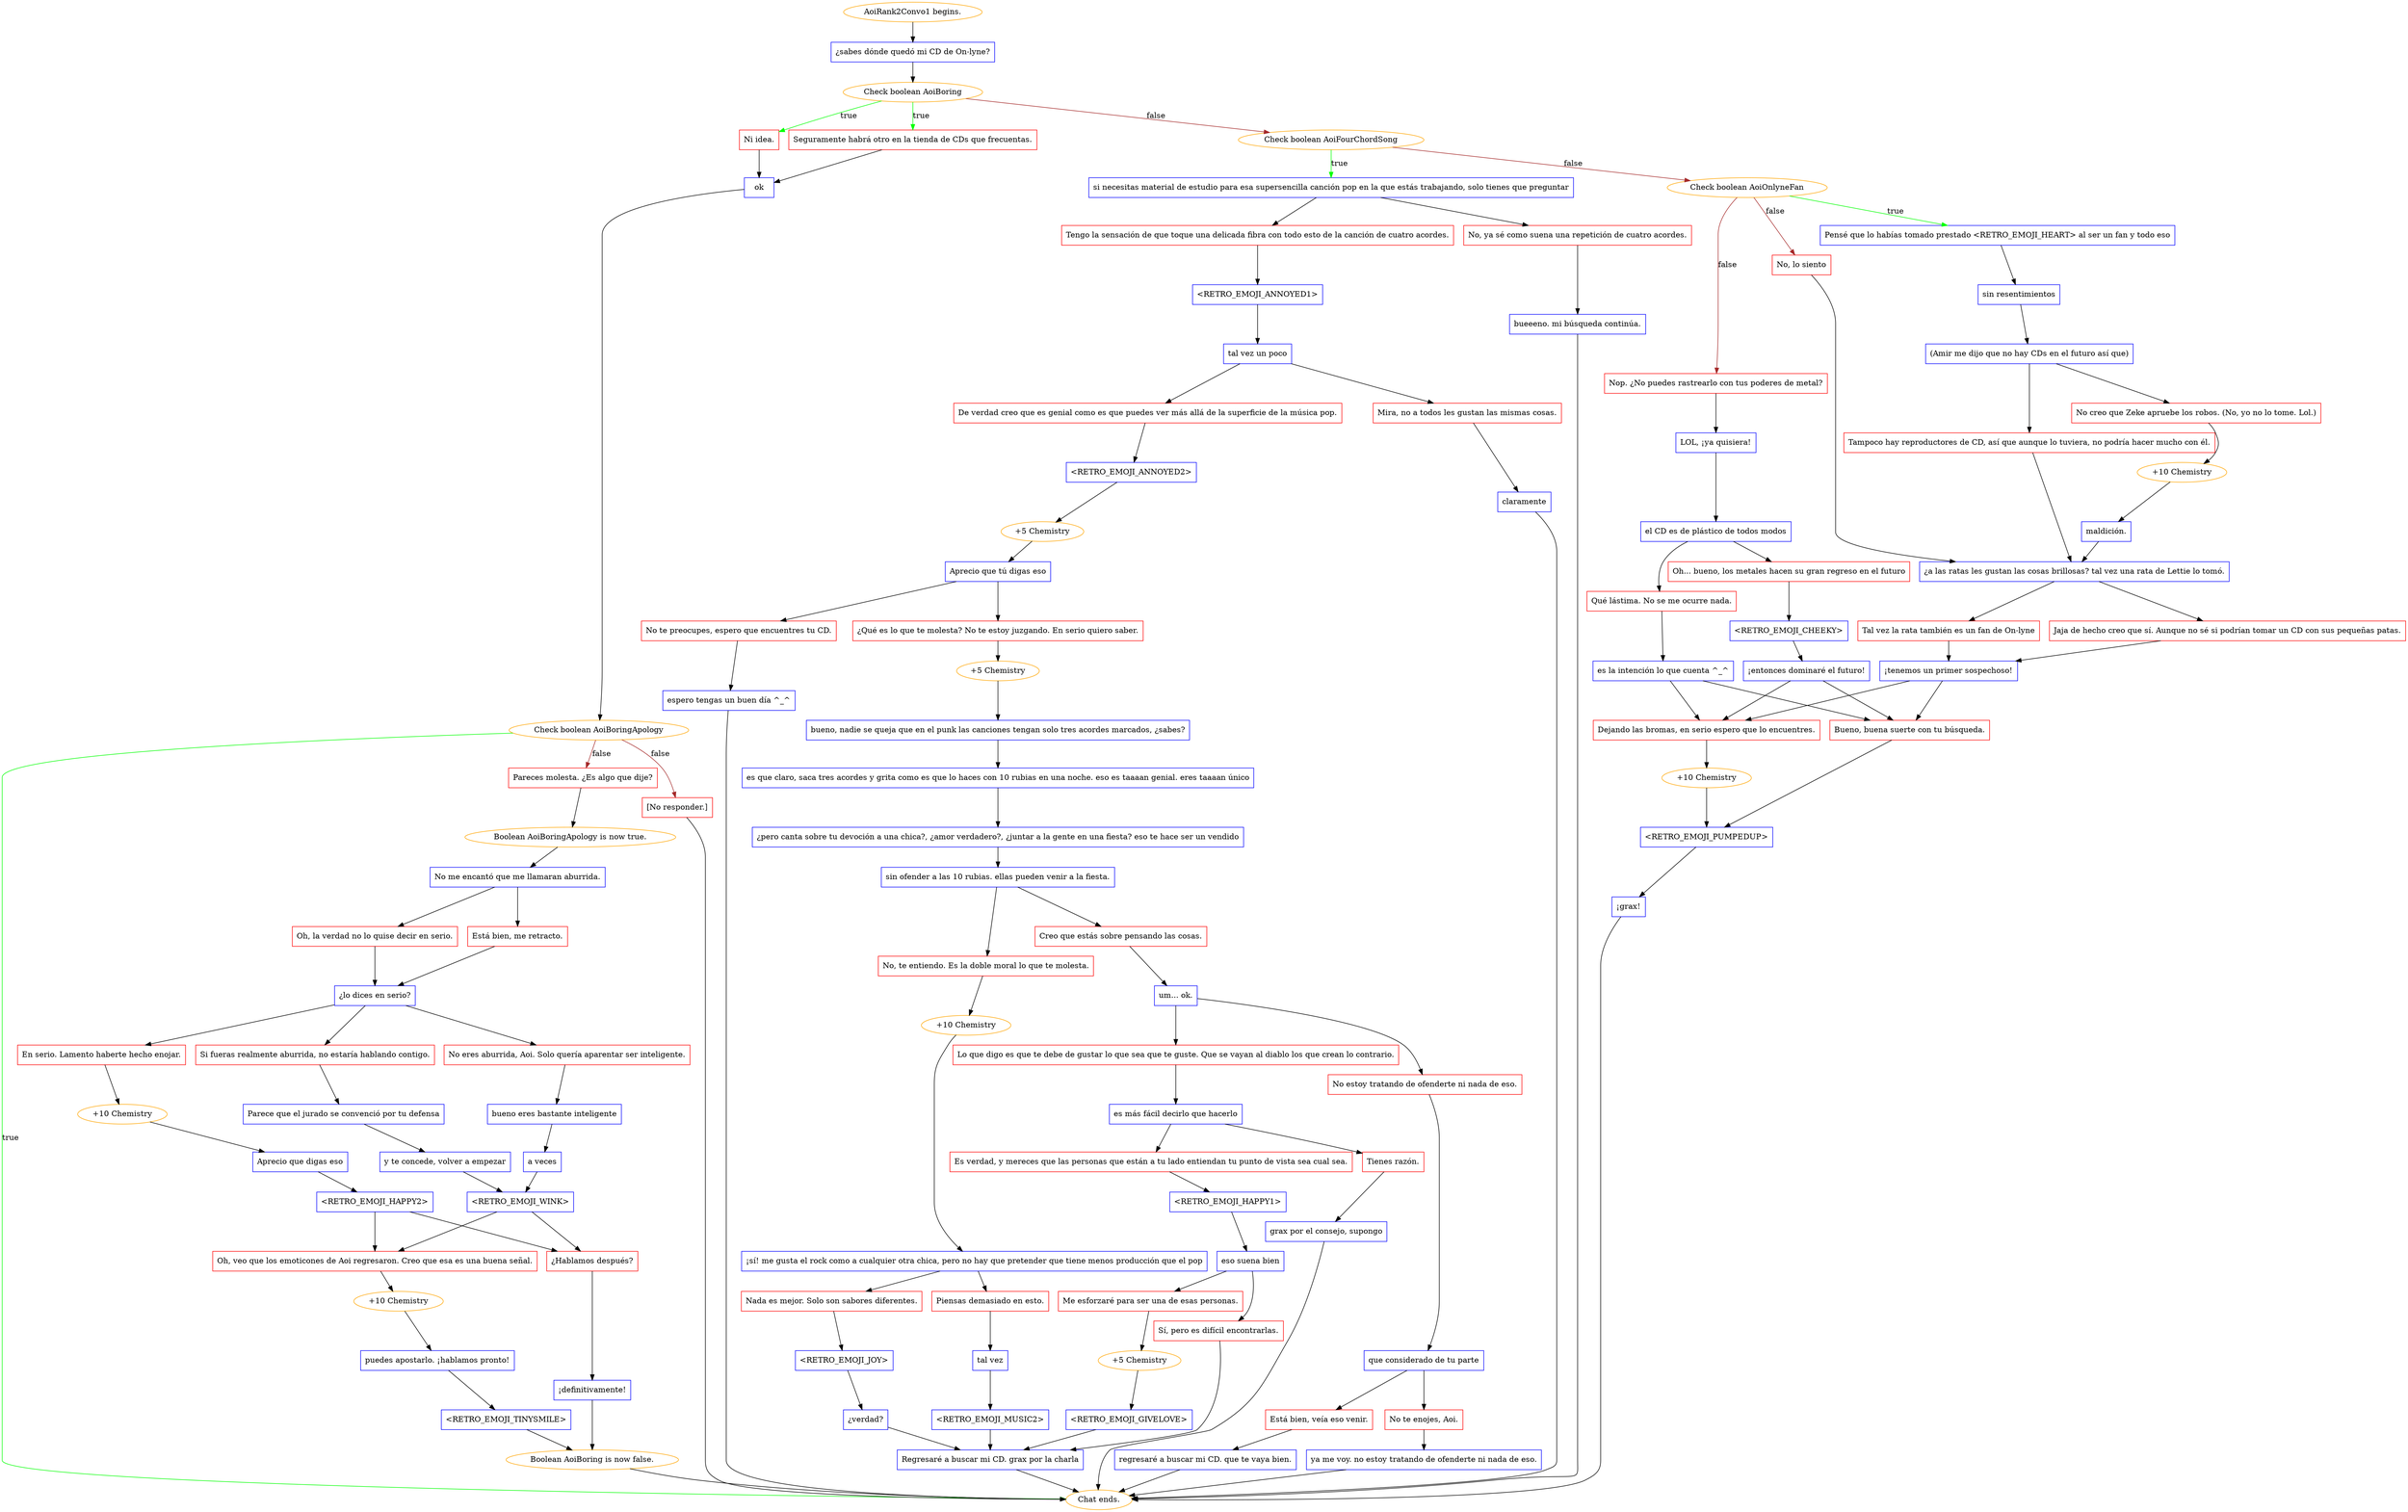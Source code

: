 digraph {
	"AoiRank2Convo1 begins." [color=orange];
		"AoiRank2Convo1 begins." -> j1230861835;
	j1230861835 [label="¿sabes dónde quedó mi CD de On-lyne?",shape=box,color=blue];
		j1230861835 -> j1816172345;
	j1816172345 [label="Check boolean AoiBoring",color=orange];
		j1816172345 -> j462898782 [label=true,color=green];
		j1816172345 -> j2512070574 [label=true,color=green];
		j1816172345 -> j1558244664 [label=false,color=brown];
	j462898782 [label="Ni idea.",shape=box,color=red];
		j462898782 -> j2072999900;
	j2512070574 [label="Seguramente habrá otro en la tienda de CDs que frecuentas.",shape=box,color=red];
		j2512070574 -> j2072999900;
	j1558244664 [label="Check boolean AoiFourChordSong",color=orange];
		j1558244664 -> j1903498741 [label=true,color=green];
		j1558244664 -> j482672680 [label=false,color=brown];
	j2072999900 [label="ok",shape=box,color=blue];
		j2072999900 -> j3516684951;
	j1903498741 [label="si necesitas material de estudio para esa supersencilla canción pop en la que estás trabajando, solo tienes que preguntar",shape=box,color=blue];
		j1903498741 -> j676533703;
		j1903498741 -> j883607636;
	j482672680 [label="Check boolean AoiOnlyneFan",color=orange];
		j482672680 -> j1900444900 [label=true,color=green];
		j482672680 -> j4244834014 [label=false,color=brown];
		j482672680 -> j1133315186 [label=false,color=brown];
	j3516684951 [label="Check boolean AoiBoringApology",color=orange];
		j3516684951 -> "Chat ends." [label=true,color=green];
		j3516684951 -> j976573895 [label=false,color=brown];
		j3516684951 -> j2967050643 [label=false,color=brown];
	j676533703 [label="Tengo la sensación de que toque una delicada fibra con todo esto de la canción de cuatro acordes.",shape=box,color=red];
		j676533703 -> j640609062;
	j883607636 [label="No, ya sé como suena una repetición de cuatro acordes.",shape=box,color=red];
		j883607636 -> j3008676619;
	j1900444900 [label="Pensé que lo habías tomado prestado <RETRO_EMOJI_HEART> al ser un fan y todo eso",shape=box,color=blue];
		j1900444900 -> j3935068835;
	j4244834014 [label="No, lo siento",shape=box,color=red];
		j4244834014 -> j1153396621;
	j1133315186 [label="Nop. ¿No puedes rastrearlo con tus poderes de metal?",shape=box,color=red];
		j1133315186 -> j677490111;
	"Chat ends." [color=orange];
	j976573895 [label="Pareces molesta. ¿Es algo que dije?",shape=box,color=red];
		j976573895 -> j3956611438;
	j2967050643 [label="[No responder.]",shape=box,color=red];
		j2967050643 -> "Chat ends.";
	j640609062 [label="<RETRO_EMOJI_ANNOYED1>",shape=box,color=blue];
		j640609062 -> j3200793287;
	j3008676619 [label="bueeeno. mi búsqueda continúa.",shape=box,color=blue];
		j3008676619 -> "Chat ends.";
	j3935068835 [label="sin resentimientos",shape=box,color=blue];
		j3935068835 -> j2520982240;
	j1153396621 [label="¿a las ratas les gustan las cosas brillosas? tal vez una rata de Lettie lo tomó.",shape=box,color=blue];
		j1153396621 -> j257121327;
		j1153396621 -> j1020177962;
	j677490111 [label="LOL, ¡ya quisiera!",shape=box,color=blue];
		j677490111 -> j2534272700;
	j3956611438 [label="Boolean AoiBoringApology is now true.",color=orange];
		j3956611438 -> j1559030185;
	j3200793287 [label="tal vez un poco",shape=box,color=blue];
		j3200793287 -> j1907937607;
		j3200793287 -> j2934394910;
	j2520982240 [label="(Amir me dijo que no hay CDs en el futuro así que)",shape=box,color=blue];
		j2520982240 -> j1116756516;
		j2520982240 -> j2109586282;
	j257121327 [label="Tal vez la rata también es un fan de On-lyne",shape=box,color=red];
		j257121327 -> j96920302;
	j1020177962 [label="Jaja de hecho creo que sí. Aunque no sé si podrían tomar un CD con sus pequeñas patas.",shape=box,color=red];
		j1020177962 -> j96920302;
	j2534272700 [label="el CD es de plástico de todos modos",shape=box,color=blue];
		j2534272700 -> j2039006828;
		j2534272700 -> j921882231;
	j1559030185 [label="No me encantó que me llamaran aburrida.",shape=box,color=blue];
		j1559030185 -> j4241724137;
		j1559030185 -> j2601981659;
	j1907937607 [label="De verdad creo que es genial como es que puedes ver más allá de la superficie de la música pop.",shape=box,color=red];
		j1907937607 -> j3074450114;
	j2934394910 [label="Mira, no a todos les gustan las mismas cosas.",shape=box,color=red];
		j2934394910 -> j406700176;
	j1116756516 [label="No creo que Zeke apruebe los robos. (No, yo no lo tome. Lol.)",shape=box,color=red];
		j1116756516 -> j202197775;
	j2109586282 [label="Tampoco hay reproductores de CD, así que aunque lo tuviera, no podría hacer mucho con él.",shape=box,color=red];
		j2109586282 -> j1153396621;
	j96920302 [label="¡tenemos un primer sospechoso!",shape=box,color=blue];
		j96920302 -> j1400194750;
		j96920302 -> j1045351953;
	j2039006828 [label="Oh... bueno, los metales hacen su gran regreso en el futuro",shape=box,color=red];
		j2039006828 -> j3147761894;
	j921882231 [label="Qué lástima. No se me ocurre nada.",shape=box,color=red];
		j921882231 -> j1091460200;
	j4241724137 [label="Oh, la verdad no lo quise decir en serio.",shape=box,color=red];
		j4241724137 -> j3422939508;
	j2601981659 [label="Está bien, me retracto.",shape=box,color=red];
		j2601981659 -> j3422939508;
	j3074450114 [label="<RETRO_EMOJI_ANNOYED2>",shape=box,color=blue];
		j3074450114 -> j1696998099;
	j406700176 [label="claramente",shape=box,color=blue];
		j406700176 -> "Chat ends.";
	j202197775 [label="+10 Chemistry",color=orange];
		j202197775 -> j1425073908;
	j1400194750 [label="Dejando las bromas, en serio espero que lo encuentres.",shape=box,color=red];
		j1400194750 -> j176990324;
	j1045351953 [label="Bueno, buena suerte con tu búsqueda.",shape=box,color=red];
		j1045351953 -> j1952890257;
	j3147761894 [label="<RETRO_EMOJI_CHEEKY>",shape=box,color=blue];
		j3147761894 -> j2047359793;
	j1091460200 [label="es la intención lo que cuenta ^_^",shape=box,color=blue];
		j1091460200 -> j1400194750;
		j1091460200 -> j1045351953;
	j3422939508 [label="¿lo dices en serio?",shape=box,color=blue];
		j3422939508 -> j1328541872;
		j3422939508 -> j4037879917;
		j3422939508 -> j3832222473;
	j1696998099 [label="+5 Chemistry",color=orange];
		j1696998099 -> j2932159957;
	j1425073908 [label="maldición.",shape=box,color=blue];
		j1425073908 -> j1153396621;
	j176990324 [label="+10 Chemistry",color=orange];
		j176990324 -> j1952890257;
	j1952890257 [label="<RETRO_EMOJI_PUMPEDUP>",shape=box,color=blue];
		j1952890257 -> j784895858;
	j2047359793 [label="¡entonces dominaré el futuro!",shape=box,color=blue];
		j2047359793 -> j1400194750;
		j2047359793 -> j1045351953;
	j1328541872 [label="En serio. Lamento haberte hecho enojar.",shape=box,color=red];
		j1328541872 -> j292334165;
	j4037879917 [label="No eres aburrida, Aoi. Solo quería aparentar ser inteligente.",shape=box,color=red];
		j4037879917 -> j1531324625;
	j3832222473 [label="Si fueras realmente aburrida, no estaría hablando contigo.",shape=box,color=red];
		j3832222473 -> j816294850;
	j2932159957 [label="Aprecio que tú digas eso",shape=box,color=blue];
		j2932159957 -> j3529695999;
		j2932159957 -> j2162748419;
	j784895858 [label="¡grax!",shape=box,color=blue];
		j784895858 -> "Chat ends.";
	j292334165 [label="+10 Chemistry",color=orange];
		j292334165 -> j1629586089;
	j1531324625 [label="bueno eres bastante inteligente",shape=box,color=blue];
		j1531324625 -> j328530816;
	j816294850 [label="Parece que el jurado se convenció por tu defensa",shape=box,color=blue];
		j816294850 -> j1017375362;
	j3529695999 [label="¿Qué es lo que te molesta? No te estoy juzgando. En serio quiero saber.",shape=box,color=red];
		j3529695999 -> j2177242499;
	j2162748419 [label="No te preocupes, espero que encuentres tu CD.",shape=box,color=red];
		j2162748419 -> j3478065437;
	j1629586089 [label="Aprecio que digas eso",shape=box,color=blue];
		j1629586089 -> j3120086048;
	j328530816 [label="a veces",shape=box,color=blue];
		j328530816 -> j1910168209;
	j1017375362 [label="y te concede, volver a empezar",shape=box,color=blue];
		j1017375362 -> j1910168209;
	j2177242499 [label="+5 Chemistry",color=orange];
		j2177242499 -> j2655668064;
	j3478065437 [label="espero tengas un buen día ^_^",shape=box,color=blue];
		j3478065437 -> "Chat ends.";
	j3120086048 [label="<RETRO_EMOJI_HAPPY2>",shape=box,color=blue];
		j3120086048 -> j248887097;
		j3120086048 -> j895594094;
	j1910168209 [label="<RETRO_EMOJI_WINK>",shape=box,color=blue];
		j1910168209 -> j248887097;
		j1910168209 -> j895594094;
	j2655668064 [label="bueno, nadie se queja que en el punk las canciones tengan solo tres acordes marcados, ¿sabes?",shape=box,color=blue];
		j2655668064 -> j3003479390;
	j248887097 [label="¿Hablamos después?",shape=box,color=red];
		j248887097 -> j1711673319;
	j895594094 [label="Oh, veo que los emoticones de Aoi regresaron. Creo que esa es una buena señal.",shape=box,color=red];
		j895594094 -> j2135513730;
	j3003479390 [label="es que claro, saca tres acordes y grita como es que lo haces con 10 rubias en una noche. eso es taaaan genial. eres taaaan único",shape=box,color=blue];
		j3003479390 -> j2249745292;
	j1711673319 [label="¡definitivamente!",shape=box,color=blue];
		j1711673319 -> j1984221796;
	j2135513730 [label="+10 Chemistry",color=orange];
		j2135513730 -> j807200033;
	j2249745292 [label="¿pero canta sobre tu devoción a una chica?, ¿amor verdadero?, ¿juntar a la gente en una fiesta? eso te hace ser un vendido",shape=box,color=blue];
		j2249745292 -> j3498317371;
	j1984221796 [label="Boolean AoiBoring is now false.",color=orange];
		j1984221796 -> "Chat ends.";
	j807200033 [label="puedes apostarlo. ¡hablamos pronto!",shape=box,color=blue];
		j807200033 -> j3248434141;
	j3498317371 [label="sin ofender a las 10 rubias. ellas pueden venir a la fiesta.",shape=box,color=blue];
		j3498317371 -> j1364639816;
		j3498317371 -> j436409760;
	j3248434141 [label="<RETRO_EMOJI_TINYSMILE>",shape=box,color=blue];
		j3248434141 -> j1984221796;
	j1364639816 [label="No, te entiendo. Es la doble moral lo que te molesta.",shape=box,color=red];
		j1364639816 -> j2135313787;
	j436409760 [label="Creo que estás sobre pensando las cosas.",shape=box,color=red];
		j436409760 -> j868535250;
	j2135313787 [label="+10 Chemistry",color=orange];
		j2135313787 -> j3473278163;
	j868535250 [label="um... ok.",shape=box,color=blue];
		j868535250 -> j441920210;
		j868535250 -> j1795151437;
	j3473278163 [label="¡sí! me gusta el rock como a cualquier otra chica, pero no hay que pretender que tiene menos producción que el pop",shape=box,color=blue];
		j3473278163 -> j962938864;
		j3473278163 -> j1825229239;
	j441920210 [label="Lo que digo es que te debe de gustar lo que sea que te guste. Que se vayan al diablo los que crean lo contrario.",shape=box,color=red];
		j441920210 -> j4258683373;
	j1795151437 [label="No estoy tratando de ofenderte ni nada de eso.",shape=box,color=red];
		j1795151437 -> j1135938474;
	j962938864 [label="Nada es mejor. Solo son sabores diferentes.",shape=box,color=red];
		j962938864 -> j2742721013;
	j1825229239 [label="Piensas demasiado en esto.",shape=box,color=red];
		j1825229239 -> j3808475662;
	j4258683373 [label="es más fácil decirlo que hacerlo",shape=box,color=blue];
		j4258683373 -> j2767312196;
		j4258683373 -> j2126672559;
	j1135938474 [label="que considerado de tu parte",shape=box,color=blue];
		j1135938474 -> j1365361379;
		j1135938474 -> j1494832944;
	j2742721013 [label="<RETRO_EMOJI_JOY>",shape=box,color=blue];
		j2742721013 -> j3477483822;
	j3808475662 [label="tal vez",shape=box,color=blue];
		j3808475662 -> j4138323660;
	j2767312196 [label="Tienes razón.",shape=box,color=red];
		j2767312196 -> j1492287044;
	j2126672559 [label="Es verdad, y mereces que las personas que están a tu lado entiendan tu punto de vista sea cual sea.",shape=box,color=red];
		j2126672559 -> j1645540841;
	j1365361379 [label="Está bien, veía eso venir.",shape=box,color=red];
		j1365361379 -> j854500832;
	j1494832944 [label="No te enojes, Aoi.",shape=box,color=red];
		j1494832944 -> j3069578347;
	j3477483822 [label="¿verdad?",shape=box,color=blue];
		j3477483822 -> j718586441;
	j4138323660 [label="<RETRO_EMOJI_MUSIC2>",shape=box,color=blue];
		j4138323660 -> j718586441;
	j1492287044 [label="grax por el consejo, supongo",shape=box,color=blue];
		j1492287044 -> "Chat ends.";
	j1645540841 [label="<RETRO_EMOJI_HAPPY1>",shape=box,color=blue];
		j1645540841 -> j4292390583;
	j854500832 [label="regresaré a buscar mi CD. que te vaya bien.",shape=box,color=blue];
		j854500832 -> "Chat ends.";
	j3069578347 [label="ya me voy. no estoy tratando de ofenderte ni nada de eso.",shape=box,color=blue];
		j3069578347 -> "Chat ends.";
	j718586441 [label="Regresaré a buscar mi CD. grax por la charla",shape=box,color=blue];
		j718586441 -> "Chat ends.";
	j4292390583 [label="eso suena bien",shape=box,color=blue];
		j4292390583 -> j1386449590;
		j4292390583 -> j1531178040;
	j1386449590 [label="Me esforzaré para ser una de esas personas.",shape=box,color=red];
		j1386449590 -> j4262495273;
	j1531178040 [label="Sí, pero es difícil encontrarlas.",shape=box,color=red];
		j1531178040 -> j718586441;
	j4262495273 [label="+5 Chemistry",color=orange];
		j4262495273 -> j795466756;
	j795466756 [label="<RETRO_EMOJI_GIVELOVE>",shape=box,color=blue];
		j795466756 -> j718586441;
}